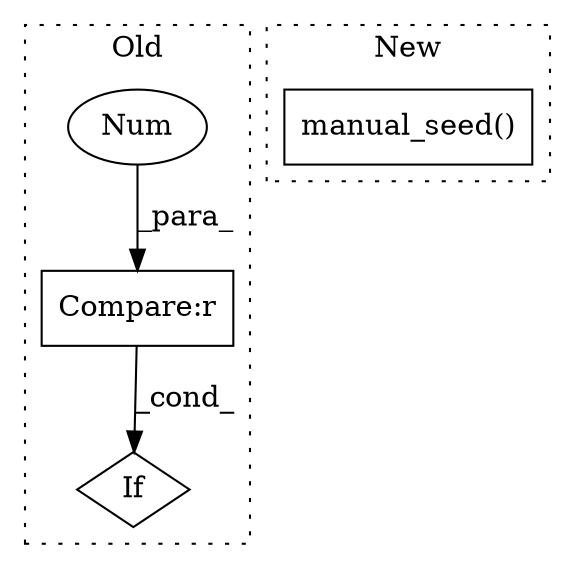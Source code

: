 digraph G {
subgraph cluster0 {
1 [label="If" a="96" s="4361" l="3" shape="diamond"];
3 [label="Compare:r" a="40" s="4364" l="13" shape="box"];
4 [label="Num" a="76" s="4376" l="1" shape="ellipse"];
label = "Old";
style="dotted";
}
subgraph cluster1 {
2 [label="manual_seed()" a="75" s="4111,4140" l="18,1" shape="box"];
label = "New";
style="dotted";
}
3 -> 1 [label="_cond_"];
4 -> 3 [label="_para_"];
}